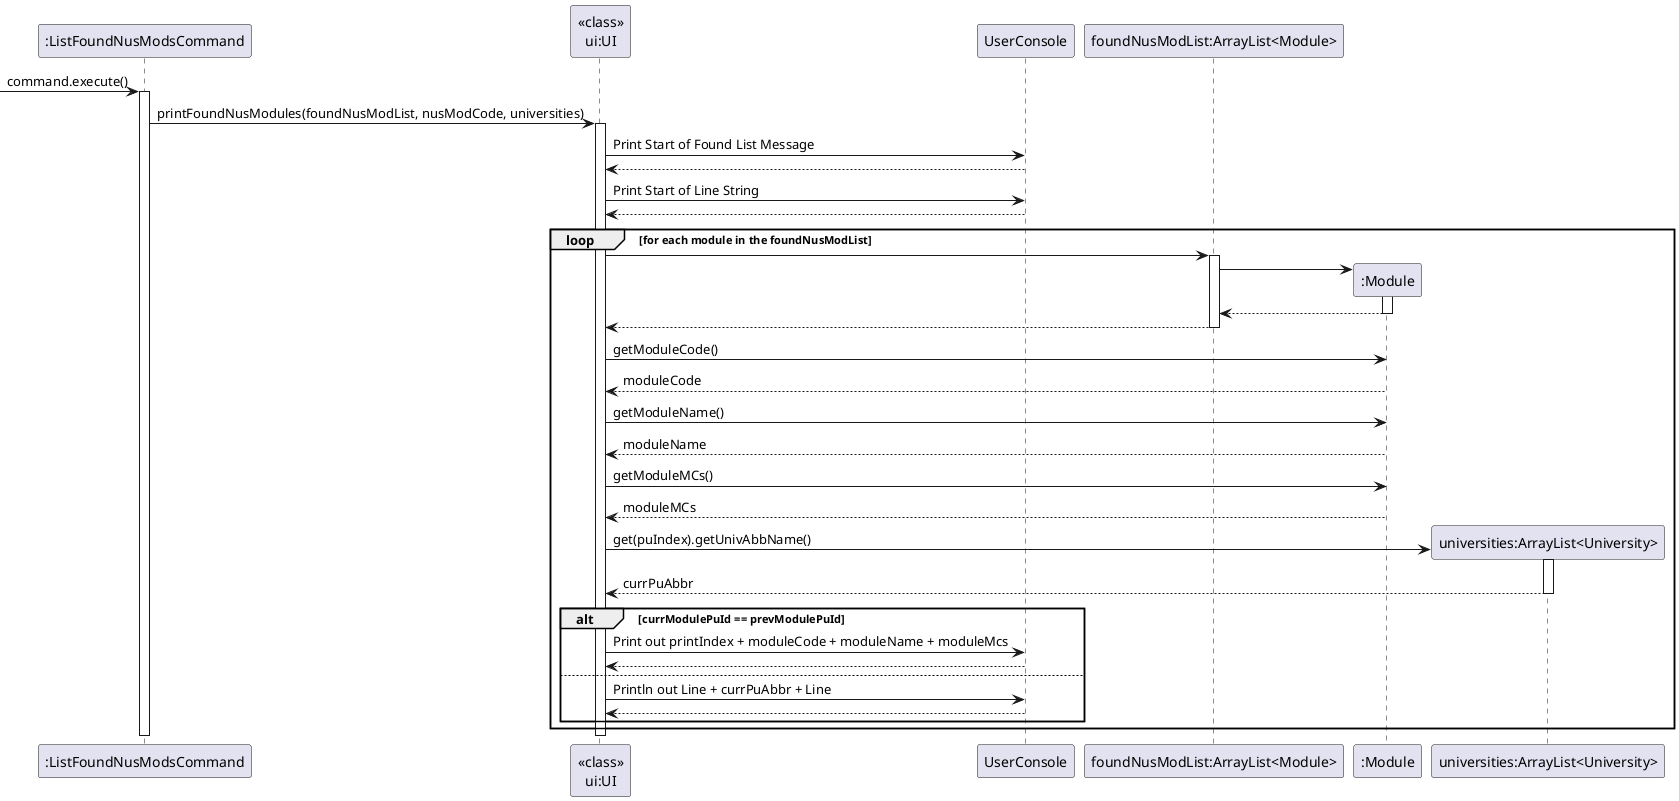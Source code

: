 @startuml
'https://plantuml.com/sequence-diagram

-> ":ListFoundNusModsCommand": command.execute()
activate ":ListFoundNusModsCommand"
":ListFoundNusModsCommand" -> "<<class>>\nui:UI" : printFoundNusModules(foundNusModList, nusModCode, universities)
activate "<<class>>\nui:UI"

"<<class>>\nui:UI" -> UserConsole : Print Start of Found List Message
"<<class>>\nui:UI" <-- UserConsole

"<<class>>\nui:UI" -> UserConsole : Print Start of Line String
"<<class>>\nui:UI" <-- UserConsole

    loop for each module in the foundNusModList
    "<<class>>\nui:UI" -> "foundNusModList:ArrayList<Module>"
    activate "foundNusModList:ArrayList<Module>"
    create ":Module"
    "foundNusModList:ArrayList<Module>" -> ":Module"
    activate ":Module"
    "foundNusModList:ArrayList<Module>" <-- ":Module"
    deactivate ":Module"
    "<<class>>\nui:UI" <-- "foundNusModList:ArrayList<Module>"
    deactivate "foundNusModList:ArrayList<Module>"

    "<<class>>\nui:UI" -> ":Module": getModuleCode()
    "<<class>>\nui:UI" <-- ":Module":moduleCode

    "<<class>>\nui:UI" -> ":Module": getModuleName()
    "<<class>>\nui:UI" <-- ":Module": moduleName

    "<<class>>\nui:UI" -> ":Module": getModuleMCs()
    "<<class>>\nui:UI" <-- ":Module": moduleMCs

    create "universities:ArrayList<University>"
    "<<class>>\nui:UI" -> "universities:ArrayList<University>": get(puIndex).getUnivAbbName()
    activate "universities:ArrayList<University>"
    "<<class>>\nui:UI" <-- "universities:ArrayList<University>": currPuAbbr
    deactivate "universities:ArrayList<University>"

    alt currModulePuId == prevModulePuId
        "<<class>>\nui:UI" -> UserConsole : Print out printIndex + moduleCode + moduleName + moduleMcs
        "<<class>>\nui:UI" <-- UserConsole
    else
        "<<class>>\nui:UI" -> UserConsole : Println out Line + currPuAbbr + Line
        "<<class>>\nui:UI" <-- UserConsole
    end
    end
    deactivate ":ListFoundNusModsCommand"
    deactivate "<<class>>\nui:UI"

@enduml